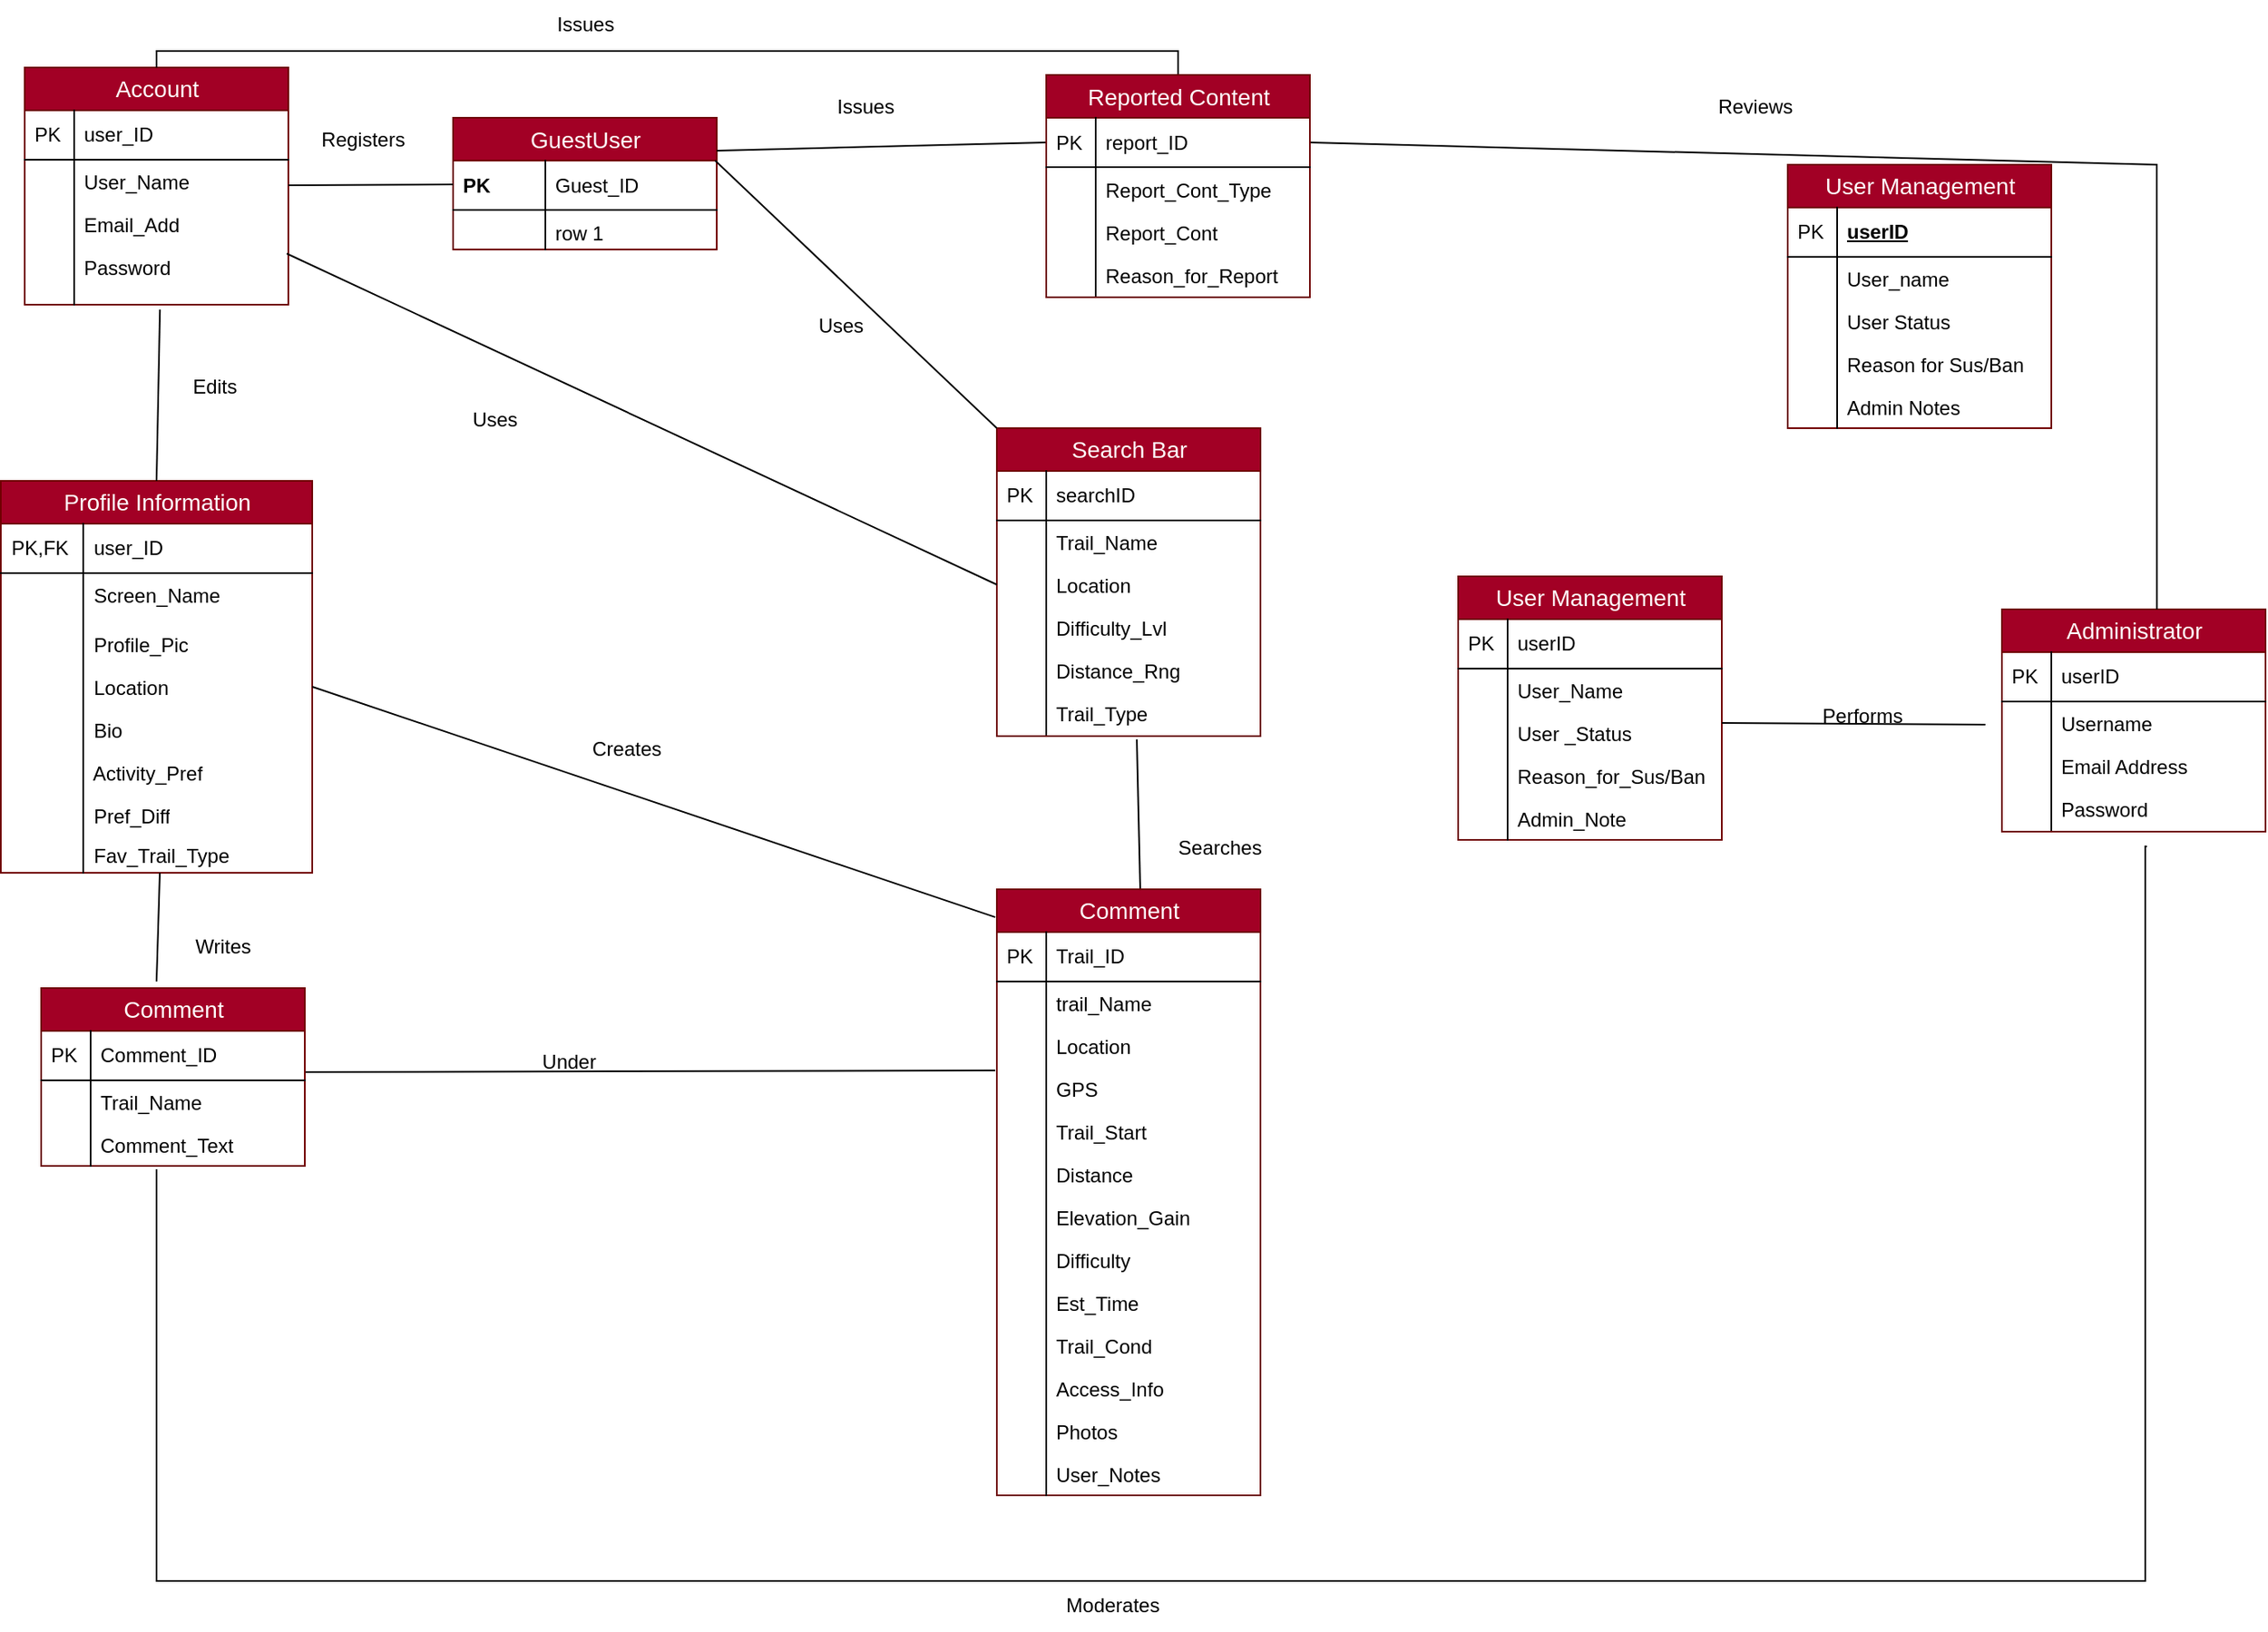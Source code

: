 <mxfile version="26.1.1">
  <diagram name="Page-1" id="e56a1550-8fbb-45ad-956c-1786394a9013">
    <mxGraphModel dx="2534" dy="1594" grid="1" gridSize="10" guides="1" tooltips="1" connect="1" arrows="1" fold="1" page="1" pageScale="1" pageWidth="1100" pageHeight="850" background="none" math="0" shadow="0">
      <root>
        <mxCell id="0" />
        <mxCell id="1" parent="0" />
        <mxCell id="2e49270ec7c68f3f-8" value="User Management" style="swimlane;html=1;fontStyle=0;childLayout=stackLayout;horizontal=1;startSize=26;fillColor=#a20025;horizontalStack=0;resizeParent=1;resizeLast=0;collapsible=1;marginBottom=0;swimlaneFillColor=#ffffff;align=center;rounded=0;shadow=0;comic=0;labelBackgroundColor=none;strokeWidth=1;fontFamily=Arial;fontSize=14;swimlaneLine=1;fontColor=#ffffff;strokeColor=#6F0000;" parent="1" vertex="1">
          <mxGeometry x="710" y="270" width="160" height="160" as="geometry" />
        </mxCell>
        <mxCell id="2e49270ec7c68f3f-9" value="userID" style="shape=partialRectangle;top=0;left=0;right=0;bottom=1;html=1;align=left;verticalAlign=middle;fillColor=none;spacingLeft=34;spacingRight=4;whiteSpace=wrap;overflow=hidden;rotatable=0;points=[[0,0.5],[1,0.5]];portConstraint=eastwest;dropTarget=0;" parent="2e49270ec7c68f3f-8" vertex="1">
          <mxGeometry y="26" width="160" height="30" as="geometry" />
        </mxCell>
        <mxCell id="2e49270ec7c68f3f-10" value="PK" style="shape=partialRectangle;top=0;left=0;bottom=0;html=1;fillColor=none;align=left;verticalAlign=middle;spacingLeft=4;spacingRight=4;whiteSpace=wrap;overflow=hidden;rotatable=0;points=[];portConstraint=eastwest;part=1;fontFamily=Arial;" parent="2e49270ec7c68f3f-9" vertex="1" connectable="0">
          <mxGeometry width="30" height="30" as="geometry" />
        </mxCell>
        <mxCell id="2e49270ec7c68f3f-11" value="User_Name" style="shape=partialRectangle;top=0;left=0;right=0;bottom=0;html=1;align=left;verticalAlign=top;fillColor=none;spacingLeft=34;spacingRight=4;whiteSpace=wrap;overflow=hidden;rotatable=0;points=[[0,0.5],[1,0.5]];portConstraint=eastwest;dropTarget=0;fontFamily=Arial;" parent="2e49270ec7c68f3f-8" vertex="1">
          <mxGeometry y="56" width="160" height="26" as="geometry" />
        </mxCell>
        <mxCell id="2e49270ec7c68f3f-12" value="" style="shape=partialRectangle;top=0;left=0;bottom=0;html=1;fillColor=none;align=left;verticalAlign=top;spacingLeft=4;spacingRight=4;whiteSpace=wrap;overflow=hidden;rotatable=0;points=[];portConstraint=eastwest;part=1;fontFamily=Arial;" parent="2e49270ec7c68f3f-11" vertex="1" connectable="0">
          <mxGeometry width="30" height="26" as="geometry" />
        </mxCell>
        <mxCell id="2e49270ec7c68f3f-13" value="User _Status" style="shape=partialRectangle;top=0;left=0;right=0;bottom=0;html=1;align=left;verticalAlign=top;fillColor=none;spacingLeft=34;spacingRight=4;whiteSpace=wrap;overflow=hidden;rotatable=0;points=[[0,0.5],[1,0.5]];portConstraint=eastwest;dropTarget=0;fontFamily=Arial;" parent="2e49270ec7c68f3f-8" vertex="1">
          <mxGeometry y="82" width="160" height="26" as="geometry" />
        </mxCell>
        <mxCell id="2e49270ec7c68f3f-14" value="" style="shape=partialRectangle;top=0;left=0;bottom=0;html=1;fillColor=none;align=left;verticalAlign=top;spacingLeft=4;spacingRight=4;whiteSpace=wrap;overflow=hidden;rotatable=0;points=[];portConstraint=eastwest;part=1;fontFamily=Arial;" parent="2e49270ec7c68f3f-13" vertex="1" connectable="0">
          <mxGeometry width="30" height="26" as="geometry" />
        </mxCell>
        <mxCell id="2e49270ec7c68f3f-15" value="Reason_for_Sus/Ban" style="shape=partialRectangle;top=0;left=0;right=0;bottom=0;html=1;align=left;verticalAlign=top;fillColor=none;spacingLeft=34;spacingRight=4;whiteSpace=wrap;overflow=hidden;rotatable=0;points=[[0,0.5],[1,0.5]];portConstraint=eastwest;dropTarget=0;fontFamily=Arial;" parent="2e49270ec7c68f3f-8" vertex="1">
          <mxGeometry y="108" width="160" height="26" as="geometry" />
        </mxCell>
        <mxCell id="2e49270ec7c68f3f-16" value="" style="shape=partialRectangle;top=0;left=0;bottom=0;html=1;fillColor=none;align=left;verticalAlign=top;spacingLeft=4;spacingRight=4;whiteSpace=wrap;overflow=hidden;rotatable=0;points=[];portConstraint=eastwest;part=1;fontFamily=Arial;" parent="2e49270ec7c68f3f-15" vertex="1" connectable="0">
          <mxGeometry width="30" height="26" as="geometry" />
        </mxCell>
        <mxCell id="PaOok8VBSKYj_wz6KmjJ-115" value="Admin_Note" style="shape=partialRectangle;top=0;left=0;right=0;bottom=0;html=1;align=left;verticalAlign=top;fillColor=none;spacingLeft=34;spacingRight=4;whiteSpace=wrap;overflow=hidden;rotatable=0;points=[[0,0.5],[1,0.5]];portConstraint=eastwest;dropTarget=0;fontFamily=Arial;" parent="2e49270ec7c68f3f-8" vertex="1">
          <mxGeometry y="134" width="160" height="26" as="geometry" />
        </mxCell>
        <mxCell id="PaOok8VBSKYj_wz6KmjJ-116" value="" style="shape=partialRectangle;top=0;left=0;bottom=0;html=1;fillColor=none;align=left;verticalAlign=top;spacingLeft=4;spacingRight=4;whiteSpace=wrap;overflow=hidden;rotatable=0;points=[];portConstraint=eastwest;part=1;fontFamily=Arial;" parent="PaOok8VBSKYj_wz6KmjJ-115" vertex="1" connectable="0">
          <mxGeometry width="30" height="26" as="geometry" />
        </mxCell>
        <mxCell id="2e49270ec7c68f3f-19" value="Profile Information" style="swimlane;html=1;fontStyle=0;childLayout=stackLayout;horizontal=1;startSize=26;fillColor=#a20025;horizontalStack=0;resizeParent=1;resizeLast=0;collapsible=1;marginBottom=0;swimlaneFillColor=#ffffff;align=center;rounded=0;shadow=0;comic=0;labelBackgroundColor=none;strokeWidth=1;fontFamily=Arial;fontSize=14;fontColor=#ffffff;strokeColor=#6F0000;" parent="1" vertex="1">
          <mxGeometry x="-174.5" y="212" width="189" height="238" as="geometry" />
        </mxCell>
        <mxCell id="2e49270ec7c68f3f-20" value="&amp;nbsp; &amp;nbsp; &amp;nbsp; user_ID" style="shape=partialRectangle;top=0;left=0;right=0;bottom=1;html=1;align=left;verticalAlign=middle;fillColor=none;spacingLeft=34;spacingRight=4;whiteSpace=wrap;overflow=hidden;rotatable=0;points=[[0,0.5],[1,0.5]];portConstraint=eastwest;dropTarget=0;" parent="2e49270ec7c68f3f-19" vertex="1">
          <mxGeometry y="26" width="189" height="30" as="geometry" />
        </mxCell>
        <mxCell id="2e49270ec7c68f3f-21" value="PK,FK" style="shape=partialRectangle;top=0;left=0;bottom=0;html=1;fillColor=none;align=left;verticalAlign=middle;spacingLeft=4;spacingRight=4;whiteSpace=wrap;overflow=hidden;rotatable=0;points=[];portConstraint=eastwest;part=1;fontFamily=Arial;" parent="2e49270ec7c68f3f-20" vertex="1" connectable="0">
          <mxGeometry width="50" height="30" as="geometry" />
        </mxCell>
        <mxCell id="2e49270ec7c68f3f-22" value="&amp;nbsp; &amp;nbsp; &amp;nbsp; Screen_Name" style="shape=partialRectangle;top=0;left=0;right=0;bottom=0;html=1;align=left;verticalAlign=top;fillColor=none;spacingLeft=34;spacingRight=4;whiteSpace=wrap;overflow=hidden;rotatable=0;points=[[0,0.5],[1,0.5]];portConstraint=eastwest;dropTarget=0;" parent="2e49270ec7c68f3f-19" vertex="1">
          <mxGeometry y="56" width="189" height="30" as="geometry" />
        </mxCell>
        <mxCell id="2e49270ec7c68f3f-23" value="&amp;nbsp; &amp;nbsp; &amp;nbsp; &amp;nbsp; &amp;nbsp; &amp;nbsp;" style="shape=partialRectangle;top=0;left=0;bottom=0;html=1;fillColor=none;align=left;verticalAlign=top;spacingLeft=4;spacingRight=4;whiteSpace=wrap;overflow=hidden;rotatable=0;points=[];portConstraint=eastwest;part=1;fontFamily=Arial;" parent="2e49270ec7c68f3f-22" vertex="1" connectable="0">
          <mxGeometry width="50" height="30" as="geometry" />
        </mxCell>
        <mxCell id="2e49270ec7c68f3f-24" value="&amp;nbsp; &amp;nbsp; &amp;nbsp; Profile_Pic" style="shape=partialRectangle;top=0;left=0;right=0;bottom=0;html=1;align=left;verticalAlign=top;fillColor=none;spacingLeft=34;spacingRight=4;whiteSpace=wrap;overflow=hidden;rotatable=0;points=[[0,0.5],[1,0.5]];portConstraint=eastwest;dropTarget=0;" parent="2e49270ec7c68f3f-19" vertex="1">
          <mxGeometry y="86" width="189" height="26" as="geometry" />
        </mxCell>
        <mxCell id="2e49270ec7c68f3f-25" value="" style="shape=partialRectangle;top=0;left=0;bottom=0;html=1;fillColor=none;align=left;verticalAlign=top;spacingLeft=4;spacingRight=4;whiteSpace=wrap;overflow=hidden;rotatable=0;points=[];portConstraint=eastwest;part=1;fontFamily=Arial;" parent="2e49270ec7c68f3f-24" vertex="1" connectable="0">
          <mxGeometry width="50" height="26" as="geometry" />
        </mxCell>
        <mxCell id="2e49270ec7c68f3f-26" value="&amp;nbsp; &amp;nbsp; &amp;nbsp; Location&lt;br&gt;&lt;br&gt;Bio&lt;div&gt;&lt;br/&gt;&lt;/div&gt;" style="shape=partialRectangle;top=0;left=0;right=0;bottom=0;html=1;align=left;verticalAlign=top;fillColor=none;spacingLeft=34;spacingRight=4;whiteSpace=wrap;overflow=hidden;rotatable=0;points=[[0,0.5],[1,0.5]];portConstraint=eastwest;dropTarget=0;" parent="2e49270ec7c68f3f-19" vertex="1">
          <mxGeometry y="112" width="189" height="26" as="geometry" />
        </mxCell>
        <mxCell id="2e49270ec7c68f3f-27" value="" style="shape=partialRectangle;top=0;left=0;bottom=0;html=1;fillColor=none;align=left;verticalAlign=top;spacingLeft=4;spacingRight=4;whiteSpace=wrap;overflow=hidden;rotatable=0;points=[];portConstraint=eastwest;part=1;fontFamily=Arial;" parent="2e49270ec7c68f3f-26" vertex="1" connectable="0">
          <mxGeometry width="50" height="26" as="geometry" />
        </mxCell>
        <mxCell id="PaOok8VBSKYj_wz6KmjJ-15" value="&amp;nbsp; &amp;nbsp; &amp;nbsp; Bio" style="shape=partialRectangle;top=0;left=0;right=0;bottom=0;html=1;align=left;verticalAlign=top;fillColor=none;spacingLeft=34;spacingRight=4;whiteSpace=wrap;overflow=hidden;rotatable=0;points=[[0,0.5],[1,0.5]];portConstraint=eastwest;dropTarget=0;" parent="2e49270ec7c68f3f-19" vertex="1">
          <mxGeometry y="138" width="189" height="26" as="geometry" />
        </mxCell>
        <mxCell id="PaOok8VBSKYj_wz6KmjJ-16" value="" style="shape=partialRectangle;top=0;left=0;bottom=0;html=1;fillColor=none;align=left;verticalAlign=top;spacingLeft=4;spacingRight=4;whiteSpace=wrap;overflow=hidden;rotatable=0;points=[];portConstraint=eastwest;part=1;fontFamily=Arial;" parent="PaOok8VBSKYj_wz6KmjJ-15" vertex="1" connectable="0">
          <mxGeometry width="50" height="26" as="geometry" />
        </mxCell>
        <mxCell id="PaOok8VBSKYj_wz6KmjJ-13" value="&amp;nbsp; &amp;nbsp; &amp;nbsp; Activity_Pref" style="shape=partialRectangle;top=0;left=0;right=0;bottom=0;html=1;align=left;verticalAlign=top;fillColor=none;spacingLeft=34;spacingRight=4;whiteSpace=wrap;overflow=hidden;rotatable=0;points=[[0,0.5],[1,0.5]];portConstraint=eastwest;dropTarget=0;" parent="2e49270ec7c68f3f-19" vertex="1">
          <mxGeometry y="164" width="189" height="26" as="geometry" />
        </mxCell>
        <mxCell id="PaOok8VBSKYj_wz6KmjJ-14" value="" style="shape=partialRectangle;top=0;left=0;bottom=0;html=1;fillColor=none;align=left;verticalAlign=top;spacingLeft=4;spacingRight=4;whiteSpace=wrap;overflow=hidden;rotatable=0;points=[];portConstraint=eastwest;part=1;fontFamily=Arial;" parent="PaOok8VBSKYj_wz6KmjJ-13" vertex="1" connectable="0">
          <mxGeometry width="50" height="26" as="geometry" />
        </mxCell>
        <mxCell id="PaOok8VBSKYj_wz6KmjJ-11" value="&amp;nbsp; &amp;nbsp; &amp;nbsp; Pref_Diff" style="shape=partialRectangle;top=0;left=0;right=0;bottom=0;html=1;align=left;verticalAlign=top;fillColor=none;spacingLeft=34;spacingRight=4;whiteSpace=wrap;overflow=hidden;rotatable=0;points=[[0,0.5],[1,0.5]];portConstraint=eastwest;dropTarget=0;" parent="2e49270ec7c68f3f-19" vertex="1">
          <mxGeometry y="190" width="189" height="24" as="geometry" />
        </mxCell>
        <mxCell id="PaOok8VBSKYj_wz6KmjJ-12" value="" style="shape=partialRectangle;top=0;left=0;bottom=0;html=1;fillColor=none;align=left;verticalAlign=top;spacingLeft=4;spacingRight=4;whiteSpace=wrap;overflow=hidden;rotatable=0;points=[];portConstraint=eastwest;part=1;fontFamily=Arial;" parent="PaOok8VBSKYj_wz6KmjJ-11" vertex="1" connectable="0">
          <mxGeometry width="50" height="24" as="geometry" />
        </mxCell>
        <mxCell id="PaOok8VBSKYj_wz6KmjJ-160" value="&amp;nbsp; &amp;nbsp; &amp;nbsp; Fav_Trail_Type" style="shape=partialRectangle;top=0;left=0;right=0;bottom=0;html=1;align=left;verticalAlign=top;fillColor=none;spacingLeft=34;spacingRight=4;whiteSpace=wrap;overflow=hidden;rotatable=0;points=[[0,0.5],[1,0.5]];portConstraint=eastwest;dropTarget=0;" parent="2e49270ec7c68f3f-19" vertex="1">
          <mxGeometry y="214" width="189" height="24" as="geometry" />
        </mxCell>
        <mxCell id="PaOok8VBSKYj_wz6KmjJ-161" value="" style="shape=partialRectangle;top=0;left=0;bottom=0;html=1;fillColor=none;align=left;verticalAlign=top;spacingLeft=4;spacingRight=4;whiteSpace=wrap;overflow=hidden;rotatable=0;points=[];portConstraint=eastwest;part=1;fontFamily=Arial;" parent="PaOok8VBSKYj_wz6KmjJ-160" vertex="1" connectable="0">
          <mxGeometry width="50" height="24" as="geometry" />
        </mxCell>
        <mxCell id="2e49270ec7c68f3f-30" value="Administrator" style="swimlane;html=1;fontStyle=0;childLayout=stackLayout;horizontal=1;startSize=26;fillColor=#a20025;horizontalStack=0;resizeParent=1;resizeLast=0;collapsible=1;marginBottom=0;swimlaneFillColor=#ffffff;align=center;rounded=0;shadow=0;comic=0;labelBackgroundColor=none;strokeWidth=1;fontFamily=Arial;fontSize=14;fontColor=#ffffff;strokeColor=#6F0000;" parent="1" vertex="1">
          <mxGeometry x="1040" y="290" width="160" height="135" as="geometry" />
        </mxCell>
        <mxCell id="2e49270ec7c68f3f-31" value="userID" style="shape=partialRectangle;top=0;left=0;right=0;bottom=1;html=1;align=left;verticalAlign=middle;fillColor=none;spacingLeft=34;spacingRight=4;whiteSpace=wrap;overflow=hidden;rotatable=0;points=[[0,0.5],[1,0.5]];portConstraint=eastwest;dropTarget=0;" parent="2e49270ec7c68f3f-30" vertex="1">
          <mxGeometry y="26" width="160" height="30" as="geometry" />
        </mxCell>
        <mxCell id="2e49270ec7c68f3f-32" value="PK" style="shape=partialRectangle;top=0;left=0;bottom=0;html=1;fillColor=none;align=left;verticalAlign=middle;spacingLeft=4;spacingRight=4;whiteSpace=wrap;overflow=hidden;rotatable=0;points=[];portConstraint=eastwest;part=1;fontFamily=Arial;" parent="2e49270ec7c68f3f-31" vertex="1" connectable="0">
          <mxGeometry width="30" height="30" as="geometry" />
        </mxCell>
        <mxCell id="2e49270ec7c68f3f-33" value="Username" style="shape=partialRectangle;top=0;left=0;right=0;bottom=0;html=1;align=left;verticalAlign=top;fillColor=none;spacingLeft=34;spacingRight=4;whiteSpace=wrap;overflow=hidden;rotatable=0;points=[[0,0.5],[1,0.5]];portConstraint=eastwest;dropTarget=0;fontFamily=Arial;" parent="2e49270ec7c68f3f-30" vertex="1">
          <mxGeometry y="56" width="160" height="26" as="geometry" />
        </mxCell>
        <mxCell id="2e49270ec7c68f3f-34" value="" style="shape=partialRectangle;top=0;left=0;bottom=0;html=1;fillColor=none;align=left;verticalAlign=top;spacingLeft=4;spacingRight=4;whiteSpace=wrap;overflow=hidden;rotatable=0;points=[];portConstraint=eastwest;part=1;fontFamily=Arial;" parent="2e49270ec7c68f3f-33" vertex="1" connectable="0">
          <mxGeometry width="30" height="26" as="geometry" />
        </mxCell>
        <mxCell id="2e49270ec7c68f3f-35" value="Email Address" style="shape=partialRectangle;top=0;left=0;right=0;bottom=0;html=1;align=left;verticalAlign=top;fillColor=none;spacingLeft=34;spacingRight=4;whiteSpace=wrap;overflow=hidden;rotatable=0;points=[[0,0.5],[1,0.5]];portConstraint=eastwest;dropTarget=0;fontFamily=Arial;" parent="2e49270ec7c68f3f-30" vertex="1">
          <mxGeometry y="82" width="160" height="26" as="geometry" />
        </mxCell>
        <mxCell id="2e49270ec7c68f3f-36" value="" style="shape=partialRectangle;top=0;left=0;bottom=0;html=1;fillColor=none;align=left;verticalAlign=top;spacingLeft=4;spacingRight=4;whiteSpace=wrap;overflow=hidden;rotatable=0;points=[];portConstraint=eastwest;part=1;fontFamily=Arial;" parent="2e49270ec7c68f3f-35" vertex="1" connectable="0">
          <mxGeometry width="30" height="26" as="geometry" />
        </mxCell>
        <mxCell id="2e49270ec7c68f3f-37" value="Password" style="shape=partialRectangle;top=0;left=0;right=0;bottom=0;html=1;align=left;verticalAlign=top;fillColor=none;spacingLeft=34;spacingRight=4;whiteSpace=wrap;overflow=hidden;rotatable=0;points=[[0,0.5],[1,0.5]];portConstraint=eastwest;dropTarget=0;fontFamily=Arial;" parent="2e49270ec7c68f3f-30" vertex="1">
          <mxGeometry y="108" width="160" height="26" as="geometry" />
        </mxCell>
        <mxCell id="2e49270ec7c68f3f-38" value="" style="shape=partialRectangle;top=0;left=0;bottom=0;html=1;fillColor=none;align=left;verticalAlign=top;spacingLeft=4;spacingRight=4;whiteSpace=wrap;overflow=hidden;rotatable=0;points=[];portConstraint=eastwest;part=1;fontFamily=Arial;" parent="2e49270ec7c68f3f-37" vertex="1" connectable="0">
          <mxGeometry width="30" height="26" as="geometry" />
        </mxCell>
        <mxCell id="2e49270ec7c68f3f-80" value="Account" style="swimlane;html=1;fontStyle=0;childLayout=stackLayout;horizontal=1;startSize=26;fillColor=#a20025;horizontalStack=0;resizeParent=1;resizeLast=0;collapsible=1;marginBottom=0;swimlaneFillColor=#ffffff;align=center;rounded=0;shadow=0;comic=0;labelBackgroundColor=none;strokeWidth=1;fontFamily=Arial;fontSize=14;fontColor=#ffffff;strokeColor=#6F0000;" parent="1" vertex="1">
          <mxGeometry x="-160" y="-39" width="160" height="144" as="geometry" />
        </mxCell>
        <mxCell id="2e49270ec7c68f3f-81" value="user_ID" style="shape=partialRectangle;top=0;left=0;right=0;bottom=1;html=1;align=left;verticalAlign=middle;fillColor=none;spacingLeft=34;spacingRight=4;whiteSpace=wrap;overflow=hidden;rotatable=0;points=[[0,0.5],[1,0.5]];portConstraint=eastwest;dropTarget=0;" parent="2e49270ec7c68f3f-80" vertex="1">
          <mxGeometry y="26" width="160" height="30" as="geometry" />
        </mxCell>
        <mxCell id="2e49270ec7c68f3f-82" value="PK" style="shape=partialRectangle;top=0;left=0;bottom=0;html=1;fillColor=none;align=left;verticalAlign=middle;spacingLeft=4;spacingRight=4;whiteSpace=wrap;overflow=hidden;rotatable=0;points=[];portConstraint=eastwest;part=1;fontFamily=Arial;" parent="2e49270ec7c68f3f-81" vertex="1" connectable="0">
          <mxGeometry width="30" height="30" as="geometry" />
        </mxCell>
        <mxCell id="2e49270ec7c68f3f-83" value="User_Name" style="shape=partialRectangle;top=0;left=0;right=0;bottom=0;html=1;align=left;verticalAlign=top;fillColor=none;spacingLeft=34;spacingRight=4;whiteSpace=wrap;overflow=hidden;rotatable=0;points=[[0,0.5],[1,0.5]];portConstraint=eastwest;dropTarget=0;fontFamily=Arial;" parent="2e49270ec7c68f3f-80" vertex="1">
          <mxGeometry y="56" width="160" height="26" as="geometry" />
        </mxCell>
        <mxCell id="2e49270ec7c68f3f-84" value="" style="shape=partialRectangle;top=0;left=0;bottom=0;html=1;fillColor=none;align=left;verticalAlign=top;spacingLeft=4;spacingRight=4;whiteSpace=wrap;overflow=hidden;rotatable=0;points=[];portConstraint=eastwest;part=1;fontFamily=Arial;" parent="2e49270ec7c68f3f-83" vertex="1" connectable="0">
          <mxGeometry width="30" height="26" as="geometry" />
        </mxCell>
        <mxCell id="2e49270ec7c68f3f-85" value="Email_Add" style="shape=partialRectangle;top=0;left=0;right=0;bottom=0;html=1;align=left;verticalAlign=top;fillColor=none;spacingLeft=34;spacingRight=4;whiteSpace=wrap;overflow=hidden;rotatable=0;points=[[0,0.5],[1,0.5]];portConstraint=eastwest;dropTarget=0;fontFamily=Arial;" parent="2e49270ec7c68f3f-80" vertex="1">
          <mxGeometry y="82" width="160" height="26" as="geometry" />
        </mxCell>
        <mxCell id="2e49270ec7c68f3f-86" value="" style="shape=partialRectangle;top=0;left=0;bottom=0;html=1;fillColor=none;align=left;verticalAlign=top;spacingLeft=4;spacingRight=4;whiteSpace=wrap;overflow=hidden;rotatable=0;points=[];portConstraint=eastwest;part=1;fontFamily=Arial;" parent="2e49270ec7c68f3f-85" vertex="1" connectable="0">
          <mxGeometry width="30" height="26" as="geometry" />
        </mxCell>
        <mxCell id="2e49270ec7c68f3f-87" value="Password" style="shape=partialRectangle;top=0;left=0;right=0;bottom=0;html=1;align=left;verticalAlign=top;fillColor=none;spacingLeft=34;spacingRight=4;whiteSpace=wrap;overflow=hidden;rotatable=0;points=[[0,0.5],[1,0.5]];portConstraint=eastwest;dropTarget=0;fontFamily=Arial;" parent="2e49270ec7c68f3f-80" vertex="1">
          <mxGeometry y="108" width="160" height="26" as="geometry" />
        </mxCell>
        <mxCell id="2e49270ec7c68f3f-88" value="" style="shape=partialRectangle;top=0;left=0;bottom=0;html=1;fillColor=none;align=left;verticalAlign=top;spacingLeft=4;spacingRight=4;whiteSpace=wrap;overflow=hidden;rotatable=0;points=[];portConstraint=eastwest;part=1;fontFamily=Arial;" parent="2e49270ec7c68f3f-87" vertex="1" connectable="0">
          <mxGeometry width="30" height="26" as="geometry" />
        </mxCell>
        <mxCell id="2e49270ec7c68f3f-89" value="" style="shape=partialRectangle;top=0;left=0;right=0;bottom=0;html=1;align=left;verticalAlign=top;fillColor=none;spacingLeft=34;spacingRight=4;whiteSpace=wrap;overflow=hidden;rotatable=0;points=[[0,0.5],[1,0.5]];portConstraint=eastwest;dropTarget=0;fontFamily=Arial;" parent="2e49270ec7c68f3f-80" vertex="1">
          <mxGeometry y="134" width="160" height="10" as="geometry" />
        </mxCell>
        <mxCell id="2e49270ec7c68f3f-90" value="" style="shape=partialRectangle;top=0;left=0;bottom=0;html=1;fillColor=none;align=left;verticalAlign=top;spacingLeft=4;spacingRight=4;whiteSpace=wrap;overflow=hidden;rotatable=0;points=[];portConstraint=eastwest;part=1;fontFamily=Arial;" parent="2e49270ec7c68f3f-89" vertex="1" connectable="0">
          <mxGeometry width="30" height="10" as="geometry" />
        </mxCell>
        <mxCell id="PaOok8VBSKYj_wz6KmjJ-1" value="GuestUser" style="swimlane;html=1;fontStyle=0;childLayout=stackLayout;horizontal=1;startSize=26;fillColor=#a20025;horizontalStack=0;resizeParent=1;resizeLast=0;collapsible=1;marginBottom=0;swimlaneFillColor=#ffffff;align=center;rounded=0;shadow=0;comic=0;labelBackgroundColor=none;strokeWidth=1;fontFamily=Arial;fontSize=14;fontColor=#ffffff;strokeColor=#6F0000;" parent="1" vertex="1">
          <mxGeometry x="100" y="-8.5" width="160" height="80" as="geometry" />
        </mxCell>
        <mxCell id="PaOok8VBSKYj_wz6KmjJ-4" value="Guest_ID" style="shape=partialRectangle;top=0;left=0;right=0;bottom=1;html=1;align=left;verticalAlign=middle;fillColor=none;spacingLeft=60;spacingRight=4;whiteSpace=wrap;overflow=hidden;rotatable=0;points=[[0,0.5],[1,0.5]];portConstraint=eastwest;dropTarget=0;" parent="PaOok8VBSKYj_wz6KmjJ-1" vertex="1">
          <mxGeometry y="26" width="160" height="30" as="geometry" />
        </mxCell>
        <mxCell id="PaOok8VBSKYj_wz6KmjJ-5" value="PK" style="shape=partialRectangle;fontStyle=1;top=0;left=0;bottom=0;html=1;fillColor=none;align=left;verticalAlign=middle;spacingLeft=4;spacingRight=4;whiteSpace=wrap;overflow=hidden;rotatable=0;points=[];portConstraint=eastwest;part=1;fontFamily=Arial;" parent="PaOok8VBSKYj_wz6KmjJ-4" vertex="1" connectable="0">
          <mxGeometry width="56" height="30" as="geometry" />
        </mxCell>
        <mxCell id="PaOok8VBSKYj_wz6KmjJ-6" value="row 1" style="shape=partialRectangle;top=0;left=0;right=0;bottom=0;html=1;align=left;verticalAlign=top;fillColor=none;spacingLeft=60;spacingRight=4;whiteSpace=wrap;overflow=hidden;rotatable=0;points=[[0,0.5],[1,0.5]];portConstraint=eastwest;dropTarget=0;fontFamily=Arial;" parent="PaOok8VBSKYj_wz6KmjJ-1" vertex="1">
          <mxGeometry y="56" width="160" height="24" as="geometry" />
        </mxCell>
        <mxCell id="PaOok8VBSKYj_wz6KmjJ-7" value="" style="shape=partialRectangle;top=0;left=0;bottom=0;html=1;fillColor=none;align=left;verticalAlign=top;spacingLeft=4;spacingRight=4;whiteSpace=wrap;overflow=hidden;rotatable=0;points=[];portConstraint=eastwest;part=1;fontFamily=Arial;" parent="PaOok8VBSKYj_wz6KmjJ-6" vertex="1" connectable="0">
          <mxGeometry width="56" height="24" as="geometry" />
        </mxCell>
        <mxCell id="PaOok8VBSKYj_wz6KmjJ-29" value="Registers" style="text;html=1;align=center;verticalAlign=middle;resizable=0;points=[];autosize=1;strokeColor=none;fillColor=none;fontFamily=Arial;" parent="1" vertex="1">
          <mxGeometry x="10" y="-10" width="70" height="30" as="geometry" />
        </mxCell>
        <mxCell id="PaOok8VBSKYj_wz6KmjJ-32" value="Reviews" style="text;html=1;align=center;verticalAlign=middle;resizable=0;points=[];autosize=1;strokeColor=none;fillColor=none;fontFamily=Arial;" parent="1" vertex="1">
          <mxGeometry x="855" y="-30" width="70" height="30" as="geometry" />
        </mxCell>
        <mxCell id="PaOok8VBSKYj_wz6KmjJ-35" value="Creates" style="text;html=1;align=center;verticalAlign=middle;resizable=0;points=[];autosize=1;strokeColor=none;fillColor=none;fontFamily=Arial;" parent="1" vertex="1">
          <mxGeometry x="170" y="360" width="70" height="30" as="geometry" />
        </mxCell>
        <mxCell id="PaOok8VBSKYj_wz6KmjJ-67" value="Under" style="text;html=1;align=center;verticalAlign=middle;resizable=0;points=[];autosize=1;strokeColor=none;fillColor=none;fontFamily=Arial;" parent="1" vertex="1">
          <mxGeometry x="140" y="550" width="60" height="30" as="geometry" />
        </mxCell>
        <mxCell id="PaOok8VBSKYj_wz6KmjJ-71" value="Searches" style="text;html=1;align=center;verticalAlign=middle;resizable=0;points=[];autosize=1;strokeColor=none;fillColor=none;fontFamily=Arial;" parent="1" vertex="1">
          <mxGeometry x="530" y="420" width="70" height="30" as="geometry" />
        </mxCell>
        <mxCell id="PaOok8VBSKYj_wz6KmjJ-74" value="Search Bar" style="swimlane;html=1;fontStyle=0;childLayout=stackLayout;horizontal=1;startSize=26;fillColor=#a20025;horizontalStack=0;resizeParent=1;resizeLast=0;collapsible=1;marginBottom=0;swimlaneFillColor=default;align=center;rounded=0;shadow=0;comic=0;labelBackgroundColor=none;strokeWidth=1;fontFamily=Arial;fontSize=14;swimlaneLine=1;fontColor=#ffffff;strokeColor=#6F0000;swimlaneHead=1;swimlaneBody=1;noLabel=0;portConstraintRotation=0;snapToPoint=0;fixDash=0;metaEdit=0;movableLabel=0;glass=0;gradientColor=none;" parent="1" vertex="1">
          <mxGeometry x="430" y="180" width="160" height="187" as="geometry" />
        </mxCell>
        <mxCell id="QsSSWg2rZggAITRj21a8-3" value="searchID" style="shape=partialRectangle;top=0;left=0;right=0;bottom=1;html=1;align=left;verticalAlign=middle;fillColor=none;spacingLeft=34;spacingRight=4;whiteSpace=wrap;overflow=hidden;rotatable=0;points=[[0,0.5],[1,0.5]];portConstraint=eastwest;dropTarget=0;" vertex="1" parent="PaOok8VBSKYj_wz6KmjJ-74">
          <mxGeometry y="26" width="160" height="30" as="geometry" />
        </mxCell>
        <mxCell id="QsSSWg2rZggAITRj21a8-4" value="PK" style="shape=partialRectangle;top=0;left=0;bottom=0;html=1;fillColor=none;align=left;verticalAlign=middle;spacingLeft=4;spacingRight=4;whiteSpace=wrap;overflow=hidden;rotatable=0;points=[];portConstraint=eastwest;part=1;fontFamily=Arial;" vertex="1" connectable="0" parent="QsSSWg2rZggAITRj21a8-3">
          <mxGeometry width="30" height="30" as="geometry" />
        </mxCell>
        <mxCell id="PaOok8VBSKYj_wz6KmjJ-77" value="Trail_Name" style="shape=partialRectangle;top=0;left=0;right=0;bottom=0;html=1;align=left;verticalAlign=top;fillColor=none;spacingLeft=34;spacingRight=4;whiteSpace=wrap;overflow=hidden;rotatable=0;points=[[0,0.5],[1,0.5]];portConstraint=eastwest;dropTarget=0;fontFamily=Arial;" parent="PaOok8VBSKYj_wz6KmjJ-74" vertex="1">
          <mxGeometry y="56" width="160" height="26" as="geometry" />
        </mxCell>
        <mxCell id="PaOok8VBSKYj_wz6KmjJ-78" value="" style="shape=partialRectangle;top=0;left=0;bottom=0;html=1;fillColor=none;align=left;verticalAlign=top;spacingLeft=4;spacingRight=4;whiteSpace=wrap;overflow=hidden;rotatable=0;points=[];portConstraint=eastwest;part=1;fontFamily=Arial;" parent="PaOok8VBSKYj_wz6KmjJ-77" vertex="1" connectable="0">
          <mxGeometry width="30" height="26" as="geometry" />
        </mxCell>
        <mxCell id="PaOok8VBSKYj_wz6KmjJ-79" value="Location" style="shape=partialRectangle;top=0;left=0;right=0;bottom=0;html=1;align=left;verticalAlign=top;fillColor=none;spacingLeft=34;spacingRight=4;whiteSpace=wrap;overflow=hidden;rotatable=0;points=[[0,0.5],[1,0.5]];portConstraint=eastwest;dropTarget=0;fontFamily=Arial;" parent="PaOok8VBSKYj_wz6KmjJ-74" vertex="1">
          <mxGeometry y="82" width="160" height="26" as="geometry" />
        </mxCell>
        <mxCell id="PaOok8VBSKYj_wz6KmjJ-80" value="" style="shape=partialRectangle;top=0;left=0;bottom=0;html=1;fillColor=none;align=left;verticalAlign=top;spacingLeft=4;spacingRight=4;whiteSpace=wrap;overflow=hidden;rotatable=0;points=[];portConstraint=eastwest;part=1;fontFamily=Arial;" parent="PaOok8VBSKYj_wz6KmjJ-79" vertex="1" connectable="0">
          <mxGeometry width="30" height="26" as="geometry" />
        </mxCell>
        <mxCell id="PaOok8VBSKYj_wz6KmjJ-81" value="Difficulty_Lvl" style="shape=partialRectangle;top=0;left=0;right=0;bottom=0;html=1;align=left;verticalAlign=top;fillColor=none;spacingLeft=34;spacingRight=4;whiteSpace=wrap;overflow=hidden;rotatable=0;points=[[0,0.5],[1,0.5]];portConstraint=eastwest;dropTarget=0;fontFamily=Arial;" parent="PaOok8VBSKYj_wz6KmjJ-74" vertex="1">
          <mxGeometry y="108" width="160" height="26" as="geometry" />
        </mxCell>
        <mxCell id="PaOok8VBSKYj_wz6KmjJ-82" value="" style="shape=partialRectangle;top=0;left=0;bottom=0;html=1;fillColor=none;align=left;verticalAlign=top;spacingLeft=4;spacingRight=4;whiteSpace=wrap;overflow=hidden;rotatable=0;points=[];portConstraint=eastwest;part=1;fontFamily=Arial;" parent="PaOok8VBSKYj_wz6KmjJ-81" vertex="1" connectable="0">
          <mxGeometry width="30" height="26" as="geometry" />
        </mxCell>
        <mxCell id="PaOok8VBSKYj_wz6KmjJ-89" value="Distance_Rng" style="shape=partialRectangle;top=0;left=0;right=0;bottom=0;html=1;align=left;verticalAlign=top;fillColor=none;spacingLeft=34;spacingRight=4;whiteSpace=wrap;overflow=hidden;rotatable=0;points=[[0,0.5],[1,0.5]];portConstraint=eastwest;dropTarget=0;fontFamily=Arial;" parent="PaOok8VBSKYj_wz6KmjJ-74" vertex="1">
          <mxGeometry y="134" width="160" height="26" as="geometry" />
        </mxCell>
        <mxCell id="PaOok8VBSKYj_wz6KmjJ-90" value="" style="shape=partialRectangle;top=0;left=0;bottom=0;html=1;fillColor=none;align=left;verticalAlign=top;spacingLeft=4;spacingRight=4;whiteSpace=wrap;overflow=hidden;rotatable=0;points=[];portConstraint=eastwest;part=1;fontFamily=Arial;" parent="PaOok8VBSKYj_wz6KmjJ-89" vertex="1" connectable="0">
          <mxGeometry width="30" height="26" as="geometry" />
        </mxCell>
        <mxCell id="PaOok8VBSKYj_wz6KmjJ-91" value="Trail_Type" style="shape=partialRectangle;top=0;left=0;right=0;bottom=0;html=1;align=left;verticalAlign=top;fillColor=none;spacingLeft=34;spacingRight=4;whiteSpace=wrap;overflow=hidden;rotatable=0;points=[[0,0.5],[1,0.5]];portConstraint=eastwest;dropTarget=0;fontFamily=Arial;" parent="PaOok8VBSKYj_wz6KmjJ-74" vertex="1">
          <mxGeometry y="160" width="160" height="26" as="geometry" />
        </mxCell>
        <mxCell id="PaOok8VBSKYj_wz6KmjJ-92" value="" style="shape=partialRectangle;top=0;left=0;bottom=0;html=1;fillColor=none;align=left;verticalAlign=top;spacingLeft=4;spacingRight=4;whiteSpace=wrap;overflow=hidden;rotatable=0;points=[];portConstraint=eastwest;part=1;fontFamily=Arial;" parent="PaOok8VBSKYj_wz6KmjJ-91" vertex="1" connectable="0">
          <mxGeometry width="30" height="26" as="geometry" />
        </mxCell>
        <mxCell id="PaOok8VBSKYj_wz6KmjJ-103" value="Moderates" style="text;html=1;align=center;verticalAlign=middle;resizable=0;points=[];autosize=1;strokeColor=none;fillColor=none;fontFamily=Arial;" parent="1" vertex="1">
          <mxGeometry x="460" y="880" width="80" height="30" as="geometry" />
        </mxCell>
        <mxCell id="PaOok8VBSKYj_wz6KmjJ-105" value="Writes" style="text;html=1;align=center;verticalAlign=middle;resizable=0;points=[];autosize=1;strokeColor=none;fillColor=none;fontFamily=Arial;" parent="1" vertex="1">
          <mxGeometry x="-70" y="480" width="60" height="30" as="geometry" />
        </mxCell>
        <mxCell id="PaOok8VBSKYj_wz6KmjJ-114" value="Performs" style="text;html=1;align=center;verticalAlign=middle;resizable=0;points=[];autosize=1;strokeColor=none;fillColor=none;fontFamily=Arial;" parent="1" vertex="1">
          <mxGeometry x="920" y="340" width="70" height="30" as="geometry" />
        </mxCell>
        <mxCell id="PaOok8VBSKYj_wz6KmjJ-119" value="Issues" style="text;html=1;align=center;verticalAlign=middle;resizable=0;points=[];autosize=1;strokeColor=none;fillColor=none;fontFamily=Arial;" parent="1" vertex="1">
          <mxGeometry x="150" y="-80" width="60" height="30" as="geometry" />
        </mxCell>
        <mxCell id="PaOok8VBSKYj_wz6KmjJ-120" value="Uses" style="text;html=1;align=center;verticalAlign=middle;resizable=0;points=[];autosize=1;strokeColor=none;fillColor=none;fontFamily=Arial;" parent="1" vertex="1">
          <mxGeometry x="100" y="160" width="50" height="30" as="geometry" />
        </mxCell>
        <mxCell id="PaOok8VBSKYj_wz6KmjJ-121" value="" style="endArrow=none;html=1;rounded=0;exitX=0;exitY=0.5;exitDx=0;exitDy=0;entryX=0.994;entryY=0.192;entryDx=0;entryDy=0;entryPerimeter=0;fontFamily=Arial;" parent="1" source="PaOok8VBSKYj_wz6KmjJ-79" target="2e49270ec7c68f3f-87" edge="1">
          <mxGeometry relative="1" as="geometry">
            <mxPoint x="630" y="310" as="sourcePoint" />
            <mxPoint x="790" y="310" as="targetPoint" />
          </mxGeometry>
        </mxCell>
        <mxCell id="PaOok8VBSKYj_wz6KmjJ-122" value="" style="endArrow=none;html=1;rounded=0;fontFamily=Arial;" parent="1" source="2e49270ec7c68f3f-80" target="PaOok8VBSKYj_wz6KmjJ-1" edge="1">
          <mxGeometry relative="1" as="geometry">
            <mxPoint x="640" y="320" as="sourcePoint" />
            <mxPoint x="800" y="320" as="targetPoint" />
          </mxGeometry>
        </mxCell>
        <mxCell id="PaOok8VBSKYj_wz6KmjJ-123" value="" style="endArrow=none;html=1;rounded=0;exitX=0.5;exitY=0;exitDx=0;exitDy=0;edgeStyle=orthogonalEdgeStyle;entryX=0.5;entryY=0;entryDx=0;entryDy=0;fontFamily=Arial;" parent="1" source="2e49270ec7c68f3f-80" target="PaOok8VBSKYj_wz6KmjJ-149" edge="1">
          <mxGeometry relative="1" as="geometry">
            <mxPoint x="230" y="-90" as="sourcePoint" />
            <mxPoint x="530" y="-67" as="targetPoint" />
          </mxGeometry>
        </mxCell>
        <mxCell id="PaOok8VBSKYj_wz6KmjJ-124" value="" style="endArrow=none;html=1;rounded=0;entryX=0;entryY=0.5;entryDx=0;entryDy=0;exitX=1;exitY=0.25;exitDx=0;exitDy=0;fontFamily=Arial;" parent="1" source="PaOok8VBSKYj_wz6KmjJ-1" target="PaOok8VBSKYj_wz6KmjJ-150" edge="1">
          <mxGeometry relative="1" as="geometry">
            <mxPoint x="260" y="-10" as="sourcePoint" />
            <mxPoint x="440" y="1" as="targetPoint" />
          </mxGeometry>
        </mxCell>
        <mxCell id="PaOok8VBSKYj_wz6KmjJ-125" value="Issues" style="text;html=1;align=center;verticalAlign=middle;resizable=0;points=[];autosize=1;strokeColor=none;fillColor=none;fontFamily=Arial;" parent="1" vertex="1">
          <mxGeometry x="320" y="-30" width="60" height="30" as="geometry" />
        </mxCell>
        <mxCell id="PaOok8VBSKYj_wz6KmjJ-126" value="" style="endArrow=none;html=1;rounded=0;exitX=0.513;exitY=1.3;exitDx=0;exitDy=0;exitPerimeter=0;entryX=0.5;entryY=0;entryDx=0;entryDy=0;fontFamily=Arial;" parent="1" source="2e49270ec7c68f3f-89" target="2e49270ec7c68f3f-19" edge="1">
          <mxGeometry relative="1" as="geometry">
            <mxPoint x="640" y="320" as="sourcePoint" />
            <mxPoint x="800" y="320" as="targetPoint" />
          </mxGeometry>
        </mxCell>
        <mxCell id="PaOok8VBSKYj_wz6KmjJ-128" value="Edits" style="text;html=1;align=center;verticalAlign=middle;resizable=0;points=[];autosize=1;strokeColor=none;fillColor=none;fontFamily=Arial;" parent="1" vertex="1">
          <mxGeometry x="-70" y="140" width="50" height="30" as="geometry" />
        </mxCell>
        <mxCell id="PaOok8VBSKYj_wz6KmjJ-129" value="" style="endArrow=none;html=1;rounded=0;exitX=0.994;exitY=0;exitDx=0;exitDy=0;exitPerimeter=0;entryX=0;entryY=0;entryDx=0;entryDy=0;fontFamily=Arial;" parent="1" source="PaOok8VBSKYj_wz6KmjJ-4" target="PaOok8VBSKYj_wz6KmjJ-74" edge="1">
          <mxGeometry relative="1" as="geometry">
            <mxPoint x="640" y="320" as="sourcePoint" />
            <mxPoint x="800" y="320" as="targetPoint" />
          </mxGeometry>
        </mxCell>
        <mxCell id="PaOok8VBSKYj_wz6KmjJ-130" value="Uses" style="text;html=1;align=center;verticalAlign=middle;resizable=0;points=[];autosize=1;strokeColor=none;fillColor=none;fontFamily=Arial;" parent="1" vertex="1">
          <mxGeometry x="310" y="103" width="50" height="30" as="geometry" />
        </mxCell>
        <mxCell id="PaOok8VBSKYj_wz6KmjJ-132" value="" style="endArrow=none;html=1;rounded=0;entryX=-0.006;entryY=0.077;entryDx=0;entryDy=0;exitX=1;exitY=-0.038;exitDx=0;exitDy=0;exitPerimeter=0;fontFamily=Arial;entryPerimeter=0;" parent="1" target="QsSSWg2rZggAITRj21a8-25" edge="1">
          <mxGeometry relative="1" as="geometry">
            <mxPoint y="571.012" as="sourcePoint" />
            <mxPoint x="405" y="597" as="targetPoint" />
          </mxGeometry>
        </mxCell>
        <mxCell id="PaOok8VBSKYj_wz6KmjJ-134" value="" style="endArrow=none;html=1;rounded=0;entryX=0.5;entryY=0;entryDx=0;entryDy=0;fontFamily=Arial;" parent="1" edge="1">
          <mxGeometry relative="1" as="geometry">
            <mxPoint x="-78" y="450" as="sourcePoint" />
            <mxPoint x="-80" y="516" as="targetPoint" />
          </mxGeometry>
        </mxCell>
        <mxCell id="PaOok8VBSKYj_wz6KmjJ-135" value="" style="endArrow=none;html=1;rounded=0;entryX=-0.006;entryY=0.046;entryDx=0;entryDy=0;exitX=1;exitY=0.5;exitDx=0;exitDy=0;fontFamily=Arial;entryPerimeter=0;" parent="1" source="2e49270ec7c68f3f-26" target="QsSSWg2rZggAITRj21a8-18" edge="1">
          <mxGeometry relative="1" as="geometry">
            <mxPoint y="450" as="sourcePoint" />
            <mxPoint x="405" y="491" as="targetPoint" />
          </mxGeometry>
        </mxCell>
        <mxCell id="PaOok8VBSKYj_wz6KmjJ-137" value="" style="endArrow=none;html=1;rounded=0;entryX=0.531;entryY=1.115;entryDx=0;entryDy=0;entryPerimeter=0;exitX=0.544;exitY=0;exitDx=0;exitDy=0;fontFamily=Arial;exitPerimeter=0;" parent="1" source="QsSSWg2rZggAITRj21a8-18" edge="1" target="PaOok8VBSKYj_wz6KmjJ-91">
          <mxGeometry relative="1" as="geometry">
            <mxPoint x="482" y="450" as="sourcePoint" />
            <mxPoint x="522" y="369.54" as="targetPoint" />
          </mxGeometry>
        </mxCell>
        <mxCell id="PaOok8VBSKYj_wz6KmjJ-138" value="" style="endArrow=none;html=1;rounded=0;entryX=0.588;entryY=0;entryDx=0;entryDy=0;entryPerimeter=0;exitX=1;exitY=0.5;exitDx=0;exitDy=0;fontFamily=Arial;" parent="1" source="PaOok8VBSKYj_wz6KmjJ-150" target="2e49270ec7c68f3f-30" edge="1">
          <mxGeometry relative="1" as="geometry">
            <mxPoint x="621.08" y="-7.01" as="sourcePoint" />
            <mxPoint x="650" y="300" as="targetPoint" />
            <Array as="points">
              <mxPoint x="1134" y="20" />
            </Array>
          </mxGeometry>
        </mxCell>
        <mxCell id="PaOok8VBSKYj_wz6KmjJ-139" value="" style="endArrow=none;html=1;rounded=0;exitX=1;exitY=0.269;exitDx=0;exitDy=0;exitPerimeter=0;fontFamily=Arial;" parent="1" source="2e49270ec7c68f3f-13" edge="1">
          <mxGeometry relative="1" as="geometry">
            <mxPoint x="490" y="300" as="sourcePoint" />
            <mxPoint x="1030" y="360" as="targetPoint" />
          </mxGeometry>
        </mxCell>
        <mxCell id="PaOok8VBSKYj_wz6KmjJ-140" value="" style="endArrow=none;html=1;rounded=0;entryX=0.55;entryY=1;entryDx=0;entryDy=0;entryPerimeter=0;edgeStyle=orthogonalEdgeStyle;" parent="1" edge="1">
          <mxGeometry relative="1" as="geometry">
            <mxPoint x="-80" y="630" as="sourcePoint" />
            <mxPoint x="1128" y="434" as="targetPoint" />
            <Array as="points">
              <mxPoint x="-80" y="880" />
              <mxPoint x="1127" y="880" />
            </Array>
          </mxGeometry>
        </mxCell>
        <mxCell id="PaOok8VBSKYj_wz6KmjJ-149" value="Reported Content" style="swimlane;html=1;fontStyle=0;childLayout=stackLayout;horizontal=1;startSize=26;fillColor=#a20025;horizontalStack=0;resizeParent=1;resizeLast=0;collapsible=1;marginBottom=0;swimlaneFillColor=#ffffff;align=center;rounded=0;shadow=0;comic=0;labelBackgroundColor=none;strokeWidth=1;fontFamily=Arial;fontSize=14;swimlaneLine=1;fontColor=#ffffff;strokeColor=#6F0000;" parent="1" vertex="1">
          <mxGeometry x="460" y="-34.5" width="160" height="135" as="geometry" />
        </mxCell>
        <mxCell id="PaOok8VBSKYj_wz6KmjJ-150" value="report_ID" style="shape=partialRectangle;top=0;left=0;right=0;bottom=1;html=1;align=left;verticalAlign=middle;fillColor=none;spacingLeft=34;spacingRight=4;whiteSpace=wrap;overflow=hidden;rotatable=0;points=[[0,0.5],[1,0.5]];portConstraint=eastwest;dropTarget=0;" parent="PaOok8VBSKYj_wz6KmjJ-149" vertex="1">
          <mxGeometry y="26" width="160" height="30" as="geometry" />
        </mxCell>
        <mxCell id="PaOok8VBSKYj_wz6KmjJ-151" value="PK" style="shape=partialRectangle;top=0;left=0;bottom=0;html=1;fillColor=none;align=left;verticalAlign=middle;spacingLeft=4;spacingRight=4;whiteSpace=wrap;overflow=hidden;rotatable=0;points=[];portConstraint=eastwest;part=1;fontFamily=Arial;" parent="PaOok8VBSKYj_wz6KmjJ-150" vertex="1" connectable="0">
          <mxGeometry width="30" height="30" as="geometry" />
        </mxCell>
        <mxCell id="PaOok8VBSKYj_wz6KmjJ-152" value="Report_Cont_Type" style="shape=partialRectangle;top=0;left=0;right=0;bottom=0;html=1;align=left;verticalAlign=top;fillColor=none;spacingLeft=34;spacingRight=4;whiteSpace=wrap;overflow=hidden;rotatable=0;points=[[0,0.5],[1,0.5]];portConstraint=eastwest;dropTarget=0;fontFamily=Arial;" parent="PaOok8VBSKYj_wz6KmjJ-149" vertex="1">
          <mxGeometry y="56" width="160" height="26" as="geometry" />
        </mxCell>
        <mxCell id="PaOok8VBSKYj_wz6KmjJ-153" value="" style="shape=partialRectangle;top=0;left=0;bottom=0;html=1;fillColor=none;align=left;verticalAlign=top;spacingLeft=4;spacingRight=4;whiteSpace=wrap;overflow=hidden;rotatable=0;points=[];portConstraint=eastwest;part=1;fontFamily=Arial;" parent="PaOok8VBSKYj_wz6KmjJ-152" vertex="1" connectable="0">
          <mxGeometry width="30" height="26" as="geometry" />
        </mxCell>
        <mxCell id="PaOok8VBSKYj_wz6KmjJ-154" value="Report_Cont" style="shape=partialRectangle;top=0;left=0;right=0;bottom=0;html=1;align=left;verticalAlign=top;fillColor=none;spacingLeft=34;spacingRight=4;whiteSpace=wrap;overflow=hidden;rotatable=0;points=[[0,0.5],[1,0.5]];portConstraint=eastwest;dropTarget=0;fontFamily=Arial;" parent="PaOok8VBSKYj_wz6KmjJ-149" vertex="1">
          <mxGeometry y="82" width="160" height="26" as="geometry" />
        </mxCell>
        <mxCell id="PaOok8VBSKYj_wz6KmjJ-155" value="" style="shape=partialRectangle;top=0;left=0;bottom=0;html=1;fillColor=none;align=left;verticalAlign=top;spacingLeft=4;spacingRight=4;whiteSpace=wrap;overflow=hidden;rotatable=0;points=[];portConstraint=eastwest;part=1;fontFamily=Arial;" parent="PaOok8VBSKYj_wz6KmjJ-154" vertex="1" connectable="0">
          <mxGeometry width="30" height="26" as="geometry" />
        </mxCell>
        <mxCell id="PaOok8VBSKYj_wz6KmjJ-156" value="Reason_for_Report" style="shape=partialRectangle;top=0;left=0;right=0;bottom=0;html=1;align=left;verticalAlign=top;fillColor=none;spacingLeft=34;spacingRight=4;whiteSpace=wrap;overflow=hidden;rotatable=0;points=[[0,0.5],[1,0.5]];portConstraint=eastwest;dropTarget=0;fontFamily=Arial;" parent="PaOok8VBSKYj_wz6KmjJ-149" vertex="1">
          <mxGeometry y="108" width="160" height="26" as="geometry" />
        </mxCell>
        <mxCell id="PaOok8VBSKYj_wz6KmjJ-157" value="" style="shape=partialRectangle;top=0;left=0;bottom=0;html=1;fillColor=none;align=left;verticalAlign=top;spacingLeft=4;spacingRight=4;whiteSpace=wrap;overflow=hidden;rotatable=0;points=[];portConstraint=eastwest;part=1;fontFamily=Arial;" parent="PaOok8VBSKYj_wz6KmjJ-156" vertex="1" connectable="0">
          <mxGeometry width="30" height="26" as="geometry" />
        </mxCell>
        <mxCell id="PaOok8VBSKYj_wz6KmjJ-164" value="User Management" style="swimlane;html=1;fontStyle=0;childLayout=stackLayout;horizontal=1;startSize=26;fillColor=#a20025;horizontalStack=0;resizeParent=1;resizeLast=0;collapsible=1;marginBottom=0;swimlaneFillColor=#ffffff;align=center;rounded=0;shadow=0;comic=0;labelBackgroundColor=none;strokeWidth=1;fontFamily=Arial;fontSize=14;swimlaneLine=1;strokeColor=#6F0000;fontColor=#ffffff;" parent="1" vertex="1">
          <mxGeometry x="910" y="20" width="160" height="160" as="geometry" />
        </mxCell>
        <mxCell id="PaOok8VBSKYj_wz6KmjJ-165" value="userID" style="shape=partialRectangle;top=0;left=0;right=0;bottom=1;html=1;align=left;verticalAlign=middle;fillColor=none;spacingLeft=34;spacingRight=4;whiteSpace=wrap;overflow=hidden;rotatable=0;points=[[0,0.5],[1,0.5]];portConstraint=eastwest;dropTarget=0;fontStyle=5;fontFamily=Arial;" parent="PaOok8VBSKYj_wz6KmjJ-164" vertex="1">
          <mxGeometry y="26" width="160" height="30" as="geometry" />
        </mxCell>
        <mxCell id="PaOok8VBSKYj_wz6KmjJ-166" value="PK" style="shape=partialRectangle;top=0;left=0;bottom=0;html=1;fillColor=none;align=left;verticalAlign=middle;spacingLeft=4;spacingRight=4;whiteSpace=wrap;overflow=hidden;rotatable=0;points=[];portConstraint=eastwest;part=1;fontFamily=Arial;" parent="PaOok8VBSKYj_wz6KmjJ-165" vertex="1" connectable="0">
          <mxGeometry width="30" height="30" as="geometry" />
        </mxCell>
        <mxCell id="PaOok8VBSKYj_wz6KmjJ-167" value="User_name" style="shape=partialRectangle;top=0;left=0;right=0;bottom=0;html=1;align=left;verticalAlign=top;fillColor=none;spacingLeft=34;spacingRight=4;whiteSpace=wrap;overflow=hidden;rotatable=0;points=[[0,0.5],[1,0.5]];portConstraint=eastwest;dropTarget=0;fontFamily=Arial;" parent="PaOok8VBSKYj_wz6KmjJ-164" vertex="1">
          <mxGeometry y="56" width="160" height="26" as="geometry" />
        </mxCell>
        <mxCell id="PaOok8VBSKYj_wz6KmjJ-168" value="" style="shape=partialRectangle;top=0;left=0;bottom=0;html=1;fillColor=none;align=left;verticalAlign=top;spacingLeft=4;spacingRight=4;whiteSpace=wrap;overflow=hidden;rotatable=0;points=[];portConstraint=eastwest;part=1;fontFamily=Arial;" parent="PaOok8VBSKYj_wz6KmjJ-167" vertex="1" connectable="0">
          <mxGeometry width="30" height="26" as="geometry" />
        </mxCell>
        <mxCell id="PaOok8VBSKYj_wz6KmjJ-169" value="User Status" style="shape=partialRectangle;top=0;left=0;right=0;bottom=0;html=1;align=left;verticalAlign=top;fillColor=none;spacingLeft=34;spacingRight=4;whiteSpace=wrap;overflow=hidden;rotatable=0;points=[[0,0.5],[1,0.5]];portConstraint=eastwest;dropTarget=0;fontFamily=Arial;" parent="PaOok8VBSKYj_wz6KmjJ-164" vertex="1">
          <mxGeometry y="82" width="160" height="26" as="geometry" />
        </mxCell>
        <mxCell id="PaOok8VBSKYj_wz6KmjJ-170" value="" style="shape=partialRectangle;top=0;left=0;bottom=0;html=1;fillColor=none;align=left;verticalAlign=top;spacingLeft=4;spacingRight=4;whiteSpace=wrap;overflow=hidden;rotatable=0;points=[];portConstraint=eastwest;part=1;fontFamily=Arial;" parent="PaOok8VBSKYj_wz6KmjJ-169" vertex="1" connectable="0">
          <mxGeometry width="30" height="26" as="geometry" />
        </mxCell>
        <mxCell id="PaOok8VBSKYj_wz6KmjJ-171" value="Reason for Sus/Ban" style="shape=partialRectangle;top=0;left=0;right=0;bottom=0;html=1;align=left;verticalAlign=top;fillColor=none;spacingLeft=34;spacingRight=4;whiteSpace=wrap;overflow=hidden;rotatable=0;points=[[0,0.5],[1,0.5]];portConstraint=eastwest;dropTarget=0;fontFamily=Arial;" parent="PaOok8VBSKYj_wz6KmjJ-164" vertex="1">
          <mxGeometry y="108" width="160" height="26" as="geometry" />
        </mxCell>
        <mxCell id="PaOok8VBSKYj_wz6KmjJ-172" value="" style="shape=partialRectangle;top=0;left=0;bottom=0;html=1;fillColor=none;align=left;verticalAlign=top;spacingLeft=4;spacingRight=4;whiteSpace=wrap;overflow=hidden;rotatable=0;points=[];portConstraint=eastwest;part=1;fontFamily=Arial;" parent="PaOok8VBSKYj_wz6KmjJ-171" vertex="1" connectable="0">
          <mxGeometry width="30" height="26" as="geometry" />
        </mxCell>
        <mxCell id="PaOok8VBSKYj_wz6KmjJ-173" value="Admin Notes" style="shape=partialRectangle;top=0;left=0;right=0;bottom=0;html=1;align=left;verticalAlign=top;fillColor=none;spacingLeft=34;spacingRight=4;whiteSpace=wrap;overflow=hidden;rotatable=0;points=[[0,0.5],[1,0.5]];portConstraint=eastwest;dropTarget=0;fontFamily=Arial;" parent="PaOok8VBSKYj_wz6KmjJ-164" vertex="1">
          <mxGeometry y="134" width="160" height="26" as="geometry" />
        </mxCell>
        <mxCell id="PaOok8VBSKYj_wz6KmjJ-174" value="" style="shape=partialRectangle;top=0;left=0;bottom=0;html=1;fillColor=none;align=left;verticalAlign=top;spacingLeft=4;spacingRight=4;whiteSpace=wrap;overflow=hidden;rotatable=0;points=[];portConstraint=eastwest;part=1;fontFamily=Arial;" parent="PaOok8VBSKYj_wz6KmjJ-173" vertex="1" connectable="0">
          <mxGeometry width="30" height="26" as="geometry" />
        </mxCell>
        <mxCell id="QsSSWg2rZggAITRj21a8-7" value="Comment" style="swimlane;html=1;fontStyle=0;childLayout=stackLayout;horizontal=1;startSize=26;fillColor=#a20025;horizontalStack=0;resizeParent=1;resizeLast=0;collapsible=1;marginBottom=0;swimlaneFillColor=#ffffff;align=center;rounded=0;shadow=0;comic=0;labelBackgroundColor=none;strokeWidth=1;fontFamily=Arial;fontSize=14;fontColor=#ffffff;strokeColor=#6F0000;" vertex="1" parent="1">
          <mxGeometry x="-150" y="520" width="160" height="108" as="geometry" />
        </mxCell>
        <mxCell id="QsSSWg2rZggAITRj21a8-8" value="Comment_ID" style="shape=partialRectangle;top=0;left=0;right=0;bottom=1;html=1;align=left;verticalAlign=middle;fillColor=none;spacingLeft=34;spacingRight=4;whiteSpace=wrap;overflow=hidden;rotatable=0;points=[[0,0.5],[1,0.5]];portConstraint=eastwest;dropTarget=0;" vertex="1" parent="QsSSWg2rZggAITRj21a8-7">
          <mxGeometry y="26" width="160" height="30" as="geometry" />
        </mxCell>
        <mxCell id="QsSSWg2rZggAITRj21a8-9" value="PK" style="shape=partialRectangle;top=0;left=0;bottom=0;html=1;fillColor=none;align=left;verticalAlign=middle;spacingLeft=4;spacingRight=4;whiteSpace=wrap;overflow=hidden;rotatable=0;points=[];portConstraint=eastwest;part=1;fontFamily=Arial;" vertex="1" connectable="0" parent="QsSSWg2rZggAITRj21a8-8">
          <mxGeometry width="30" height="30" as="geometry" />
        </mxCell>
        <mxCell id="QsSSWg2rZggAITRj21a8-10" value="Trail_Name" style="shape=partialRectangle;top=0;left=0;right=0;bottom=0;html=1;align=left;verticalAlign=top;fillColor=none;spacingLeft=34;spacingRight=4;whiteSpace=wrap;overflow=hidden;rotatable=0;points=[[0,0.5],[1,0.5]];portConstraint=eastwest;dropTarget=0;fontFamily=Arial;" vertex="1" parent="QsSSWg2rZggAITRj21a8-7">
          <mxGeometry y="56" width="160" height="26" as="geometry" />
        </mxCell>
        <mxCell id="QsSSWg2rZggAITRj21a8-11" value="" style="shape=partialRectangle;top=0;left=0;bottom=0;html=1;fillColor=none;align=left;verticalAlign=top;spacingLeft=4;spacingRight=4;whiteSpace=wrap;overflow=hidden;rotatable=0;points=[];portConstraint=eastwest;part=1;fontFamily=Arial;" vertex="1" connectable="0" parent="QsSSWg2rZggAITRj21a8-10">
          <mxGeometry width="30" height="26" as="geometry" />
        </mxCell>
        <mxCell id="QsSSWg2rZggAITRj21a8-12" value="Comment_Text" style="shape=partialRectangle;top=0;left=0;right=0;bottom=0;html=1;align=left;verticalAlign=top;fillColor=none;spacingLeft=34;spacingRight=4;whiteSpace=wrap;overflow=hidden;rotatable=0;points=[[0,0.5],[1,0.5]];portConstraint=eastwest;dropTarget=0;fontFamily=Arial;" vertex="1" parent="QsSSWg2rZggAITRj21a8-7">
          <mxGeometry y="82" width="160" height="26" as="geometry" />
        </mxCell>
        <mxCell id="QsSSWg2rZggAITRj21a8-13" value="" style="shape=partialRectangle;top=0;left=0;bottom=0;html=1;fillColor=none;align=left;verticalAlign=top;spacingLeft=4;spacingRight=4;whiteSpace=wrap;overflow=hidden;rotatable=0;points=[];portConstraint=eastwest;part=1;fontFamily=Arial;" vertex="1" connectable="0" parent="QsSSWg2rZggAITRj21a8-12">
          <mxGeometry width="30" height="26" as="geometry" />
        </mxCell>
        <mxCell id="QsSSWg2rZggAITRj21a8-18" value="Comment" style="swimlane;html=1;fontStyle=0;childLayout=stackLayout;horizontal=1;startSize=26;fillColor=#a20025;horizontalStack=0;resizeParent=1;resizeLast=0;collapsible=1;marginBottom=0;swimlaneFillColor=#ffffff;align=center;rounded=0;shadow=0;comic=0;labelBackgroundColor=none;strokeWidth=1;fontFamily=Arial;fontSize=14;fontColor=#ffffff;strokeColor=#6F0000;" vertex="1" parent="1">
          <mxGeometry x="430" y="460" width="160" height="368" as="geometry" />
        </mxCell>
        <mxCell id="QsSSWg2rZggAITRj21a8-19" value="Trail_ID" style="shape=partialRectangle;top=0;left=0;right=0;bottom=1;html=1;align=left;verticalAlign=middle;fillColor=none;spacingLeft=34;spacingRight=4;whiteSpace=wrap;overflow=hidden;rotatable=0;points=[[0,0.5],[1,0.5]];portConstraint=eastwest;dropTarget=0;" vertex="1" parent="QsSSWg2rZggAITRj21a8-18">
          <mxGeometry y="26" width="160" height="30" as="geometry" />
        </mxCell>
        <mxCell id="QsSSWg2rZggAITRj21a8-20" value="PK" style="shape=partialRectangle;top=0;left=0;bottom=0;html=1;fillColor=none;align=left;verticalAlign=middle;spacingLeft=4;spacingRight=4;whiteSpace=wrap;overflow=hidden;rotatable=0;points=[];portConstraint=eastwest;part=1;fontFamily=Arial;" vertex="1" connectable="0" parent="QsSSWg2rZggAITRj21a8-19">
          <mxGeometry width="30" height="30" as="geometry" />
        </mxCell>
        <mxCell id="QsSSWg2rZggAITRj21a8-21" value="trail_Name" style="shape=partialRectangle;top=0;left=0;right=0;bottom=0;html=1;align=left;verticalAlign=top;fillColor=none;spacingLeft=34;spacingRight=4;whiteSpace=wrap;overflow=hidden;rotatable=0;points=[[0,0.5],[1,0.5]];portConstraint=eastwest;dropTarget=0;fontFamily=Arial;" vertex="1" parent="QsSSWg2rZggAITRj21a8-18">
          <mxGeometry y="56" width="160" height="26" as="geometry" />
        </mxCell>
        <mxCell id="QsSSWg2rZggAITRj21a8-22" value="" style="shape=partialRectangle;top=0;left=0;bottom=0;html=1;fillColor=none;align=left;verticalAlign=top;spacingLeft=4;spacingRight=4;whiteSpace=wrap;overflow=hidden;rotatable=0;points=[];portConstraint=eastwest;part=1;fontFamily=Arial;" vertex="1" connectable="0" parent="QsSSWg2rZggAITRj21a8-21">
          <mxGeometry width="30" height="26" as="geometry" />
        </mxCell>
        <mxCell id="QsSSWg2rZggAITRj21a8-23" value="Location" style="shape=partialRectangle;top=0;left=0;right=0;bottom=0;html=1;align=left;verticalAlign=top;fillColor=none;spacingLeft=34;spacingRight=4;whiteSpace=wrap;overflow=hidden;rotatable=0;points=[[0,0.5],[1,0.5]];portConstraint=eastwest;dropTarget=0;fontFamily=Arial;" vertex="1" parent="QsSSWg2rZggAITRj21a8-18">
          <mxGeometry y="82" width="160" height="26" as="geometry" />
        </mxCell>
        <mxCell id="QsSSWg2rZggAITRj21a8-24" value="" style="shape=partialRectangle;top=0;left=0;bottom=0;html=1;fillColor=none;align=left;verticalAlign=top;spacingLeft=4;spacingRight=4;whiteSpace=wrap;overflow=hidden;rotatable=0;points=[];portConstraint=eastwest;part=1;fontFamily=Arial;" vertex="1" connectable="0" parent="QsSSWg2rZggAITRj21a8-23">
          <mxGeometry width="30" height="26" as="geometry" />
        </mxCell>
        <mxCell id="QsSSWg2rZggAITRj21a8-25" value="GPS" style="shape=partialRectangle;top=0;left=0;right=0;bottom=0;html=1;align=left;verticalAlign=top;fillColor=none;spacingLeft=34;spacingRight=4;whiteSpace=wrap;overflow=hidden;rotatable=0;points=[[0,0.5],[1,0.5]];portConstraint=eastwest;dropTarget=0;fontFamily=Arial;" vertex="1" parent="QsSSWg2rZggAITRj21a8-18">
          <mxGeometry y="108" width="160" height="26" as="geometry" />
        </mxCell>
        <mxCell id="QsSSWg2rZggAITRj21a8-26" value="" style="shape=partialRectangle;top=0;left=0;bottom=0;html=1;fillColor=none;align=left;verticalAlign=top;spacingLeft=4;spacingRight=4;whiteSpace=wrap;overflow=hidden;rotatable=0;points=[];portConstraint=eastwest;part=1;fontFamily=Arial;" vertex="1" connectable="0" parent="QsSSWg2rZggAITRj21a8-25">
          <mxGeometry width="30" height="26" as="geometry" />
        </mxCell>
        <mxCell id="QsSSWg2rZggAITRj21a8-27" value="Trail_Start" style="shape=partialRectangle;top=0;left=0;right=0;bottom=0;html=1;align=left;verticalAlign=top;fillColor=none;spacingLeft=34;spacingRight=4;whiteSpace=wrap;overflow=hidden;rotatable=0;points=[[0,0.5],[1,0.5]];portConstraint=eastwest;dropTarget=0;fontFamily=Arial;" vertex="1" parent="QsSSWg2rZggAITRj21a8-18">
          <mxGeometry y="134" width="160" height="26" as="geometry" />
        </mxCell>
        <mxCell id="QsSSWg2rZggAITRj21a8-28" value="" style="shape=partialRectangle;top=0;left=0;bottom=0;html=1;fillColor=none;align=left;verticalAlign=top;spacingLeft=4;spacingRight=4;whiteSpace=wrap;overflow=hidden;rotatable=0;points=[];portConstraint=eastwest;part=1;fontFamily=Arial;" vertex="1" connectable="0" parent="QsSSWg2rZggAITRj21a8-27">
          <mxGeometry width="30" height="26" as="geometry" />
        </mxCell>
        <mxCell id="QsSSWg2rZggAITRj21a8-29" value="Distance" style="shape=partialRectangle;top=0;left=0;right=0;bottom=0;html=1;align=left;verticalAlign=top;fillColor=none;spacingLeft=34;spacingRight=4;whiteSpace=wrap;overflow=hidden;rotatable=0;points=[[0,0.5],[1,0.5]];portConstraint=eastwest;dropTarget=0;fontFamily=Arial;" vertex="1" parent="QsSSWg2rZggAITRj21a8-18">
          <mxGeometry y="160" width="160" height="26" as="geometry" />
        </mxCell>
        <mxCell id="QsSSWg2rZggAITRj21a8-30" value="" style="shape=partialRectangle;top=0;left=0;bottom=0;html=1;fillColor=none;align=left;verticalAlign=top;spacingLeft=4;spacingRight=4;whiteSpace=wrap;overflow=hidden;rotatable=0;points=[];portConstraint=eastwest;part=1;fontFamily=Arial;" vertex="1" connectable="0" parent="QsSSWg2rZggAITRj21a8-29">
          <mxGeometry width="30" height="26" as="geometry" />
        </mxCell>
        <mxCell id="QsSSWg2rZggAITRj21a8-31" value="Elevation_Gain" style="shape=partialRectangle;top=0;left=0;right=0;bottom=0;html=1;align=left;verticalAlign=top;fillColor=none;spacingLeft=34;spacingRight=4;whiteSpace=wrap;overflow=hidden;rotatable=0;points=[[0,0.5],[1,0.5]];portConstraint=eastwest;dropTarget=0;fontFamily=Arial;" vertex="1" parent="QsSSWg2rZggAITRj21a8-18">
          <mxGeometry y="186" width="160" height="26" as="geometry" />
        </mxCell>
        <mxCell id="QsSSWg2rZggAITRj21a8-32" value="" style="shape=partialRectangle;top=0;left=0;bottom=0;html=1;fillColor=none;align=left;verticalAlign=top;spacingLeft=4;spacingRight=4;whiteSpace=wrap;overflow=hidden;rotatable=0;points=[];portConstraint=eastwest;part=1;fontFamily=Arial;" vertex="1" connectable="0" parent="QsSSWg2rZggAITRj21a8-31">
          <mxGeometry width="30" height="26" as="geometry" />
        </mxCell>
        <mxCell id="QsSSWg2rZggAITRj21a8-33" value="Difficulty" style="shape=partialRectangle;top=0;left=0;right=0;bottom=0;html=1;align=left;verticalAlign=top;fillColor=none;spacingLeft=34;spacingRight=4;whiteSpace=wrap;overflow=hidden;rotatable=0;points=[[0,0.5],[1,0.5]];portConstraint=eastwest;dropTarget=0;fontFamily=Arial;" vertex="1" parent="QsSSWg2rZggAITRj21a8-18">
          <mxGeometry y="212" width="160" height="26" as="geometry" />
        </mxCell>
        <mxCell id="QsSSWg2rZggAITRj21a8-34" value="" style="shape=partialRectangle;top=0;left=0;bottom=0;html=1;fillColor=none;align=left;verticalAlign=top;spacingLeft=4;spacingRight=4;whiteSpace=wrap;overflow=hidden;rotatable=0;points=[];portConstraint=eastwest;part=1;fontFamily=Arial;" vertex="1" connectable="0" parent="QsSSWg2rZggAITRj21a8-33">
          <mxGeometry width="30" height="26" as="geometry" />
        </mxCell>
        <mxCell id="QsSSWg2rZggAITRj21a8-35" value="Est_Time" style="shape=partialRectangle;top=0;left=0;right=0;bottom=0;html=1;align=left;verticalAlign=top;fillColor=none;spacingLeft=34;spacingRight=4;whiteSpace=wrap;overflow=hidden;rotatable=0;points=[[0,0.5],[1,0.5]];portConstraint=eastwest;dropTarget=0;fontFamily=Arial;" vertex="1" parent="QsSSWg2rZggAITRj21a8-18">
          <mxGeometry y="238" width="160" height="26" as="geometry" />
        </mxCell>
        <mxCell id="QsSSWg2rZggAITRj21a8-36" value="" style="shape=partialRectangle;top=0;left=0;bottom=0;html=1;fillColor=none;align=left;verticalAlign=top;spacingLeft=4;spacingRight=4;whiteSpace=wrap;overflow=hidden;rotatable=0;points=[];portConstraint=eastwest;part=1;fontFamily=Arial;" vertex="1" connectable="0" parent="QsSSWg2rZggAITRj21a8-35">
          <mxGeometry width="30" height="26" as="geometry" />
        </mxCell>
        <mxCell id="QsSSWg2rZggAITRj21a8-37" value="Trail_Cond" style="shape=partialRectangle;top=0;left=0;right=0;bottom=0;html=1;align=left;verticalAlign=top;fillColor=none;spacingLeft=34;spacingRight=4;whiteSpace=wrap;overflow=hidden;rotatable=0;points=[[0,0.5],[1,0.5]];portConstraint=eastwest;dropTarget=0;fontFamily=Arial;" vertex="1" parent="QsSSWg2rZggAITRj21a8-18">
          <mxGeometry y="264" width="160" height="26" as="geometry" />
        </mxCell>
        <mxCell id="QsSSWg2rZggAITRj21a8-38" value="" style="shape=partialRectangle;top=0;left=0;bottom=0;html=1;fillColor=none;align=left;verticalAlign=top;spacingLeft=4;spacingRight=4;whiteSpace=wrap;overflow=hidden;rotatable=0;points=[];portConstraint=eastwest;part=1;fontFamily=Arial;" vertex="1" connectable="0" parent="QsSSWg2rZggAITRj21a8-37">
          <mxGeometry width="30" height="26" as="geometry" />
        </mxCell>
        <mxCell id="QsSSWg2rZggAITRj21a8-39" value="Access_Info" style="shape=partialRectangle;top=0;left=0;right=0;bottom=0;html=1;align=left;verticalAlign=top;fillColor=none;spacingLeft=34;spacingRight=4;whiteSpace=wrap;overflow=hidden;rotatable=0;points=[[0,0.5],[1,0.5]];portConstraint=eastwest;dropTarget=0;fontFamily=Arial;" vertex="1" parent="QsSSWg2rZggAITRj21a8-18">
          <mxGeometry y="290" width="160" height="26" as="geometry" />
        </mxCell>
        <mxCell id="QsSSWg2rZggAITRj21a8-40" value="" style="shape=partialRectangle;top=0;left=0;bottom=0;html=1;fillColor=none;align=left;verticalAlign=top;spacingLeft=4;spacingRight=4;whiteSpace=wrap;overflow=hidden;rotatable=0;points=[];portConstraint=eastwest;part=1;fontFamily=Arial;" vertex="1" connectable="0" parent="QsSSWg2rZggAITRj21a8-39">
          <mxGeometry width="30" height="26" as="geometry" />
        </mxCell>
        <mxCell id="QsSSWg2rZggAITRj21a8-41" value="Photos" style="shape=partialRectangle;top=0;left=0;right=0;bottom=0;html=1;align=left;verticalAlign=top;fillColor=none;spacingLeft=34;spacingRight=4;whiteSpace=wrap;overflow=hidden;rotatable=0;points=[[0,0.5],[1,0.5]];portConstraint=eastwest;dropTarget=0;fontFamily=Arial;" vertex="1" parent="QsSSWg2rZggAITRj21a8-18">
          <mxGeometry y="316" width="160" height="26" as="geometry" />
        </mxCell>
        <mxCell id="QsSSWg2rZggAITRj21a8-42" value="" style="shape=partialRectangle;top=0;left=0;bottom=0;html=1;fillColor=none;align=left;verticalAlign=top;spacingLeft=4;spacingRight=4;whiteSpace=wrap;overflow=hidden;rotatable=0;points=[];portConstraint=eastwest;part=1;fontFamily=Arial;" vertex="1" connectable="0" parent="QsSSWg2rZggAITRj21a8-41">
          <mxGeometry width="30" height="26" as="geometry" />
        </mxCell>
        <mxCell id="QsSSWg2rZggAITRj21a8-43" value="User_Notes" style="shape=partialRectangle;top=0;left=0;right=0;bottom=0;html=1;align=left;verticalAlign=top;fillColor=none;spacingLeft=34;spacingRight=4;whiteSpace=wrap;overflow=hidden;rotatable=0;points=[[0,0.5],[1,0.5]];portConstraint=eastwest;dropTarget=0;fontFamily=Arial;" vertex="1" parent="QsSSWg2rZggAITRj21a8-18">
          <mxGeometry y="342" width="160" height="26" as="geometry" />
        </mxCell>
        <mxCell id="QsSSWg2rZggAITRj21a8-44" value="" style="shape=partialRectangle;top=0;left=0;bottom=0;html=1;fillColor=none;align=left;verticalAlign=top;spacingLeft=4;spacingRight=4;whiteSpace=wrap;overflow=hidden;rotatable=0;points=[];portConstraint=eastwest;part=1;fontFamily=Arial;" vertex="1" connectable="0" parent="QsSSWg2rZggAITRj21a8-43">
          <mxGeometry width="30" height="26" as="geometry" />
        </mxCell>
      </root>
    </mxGraphModel>
  </diagram>
</mxfile>
